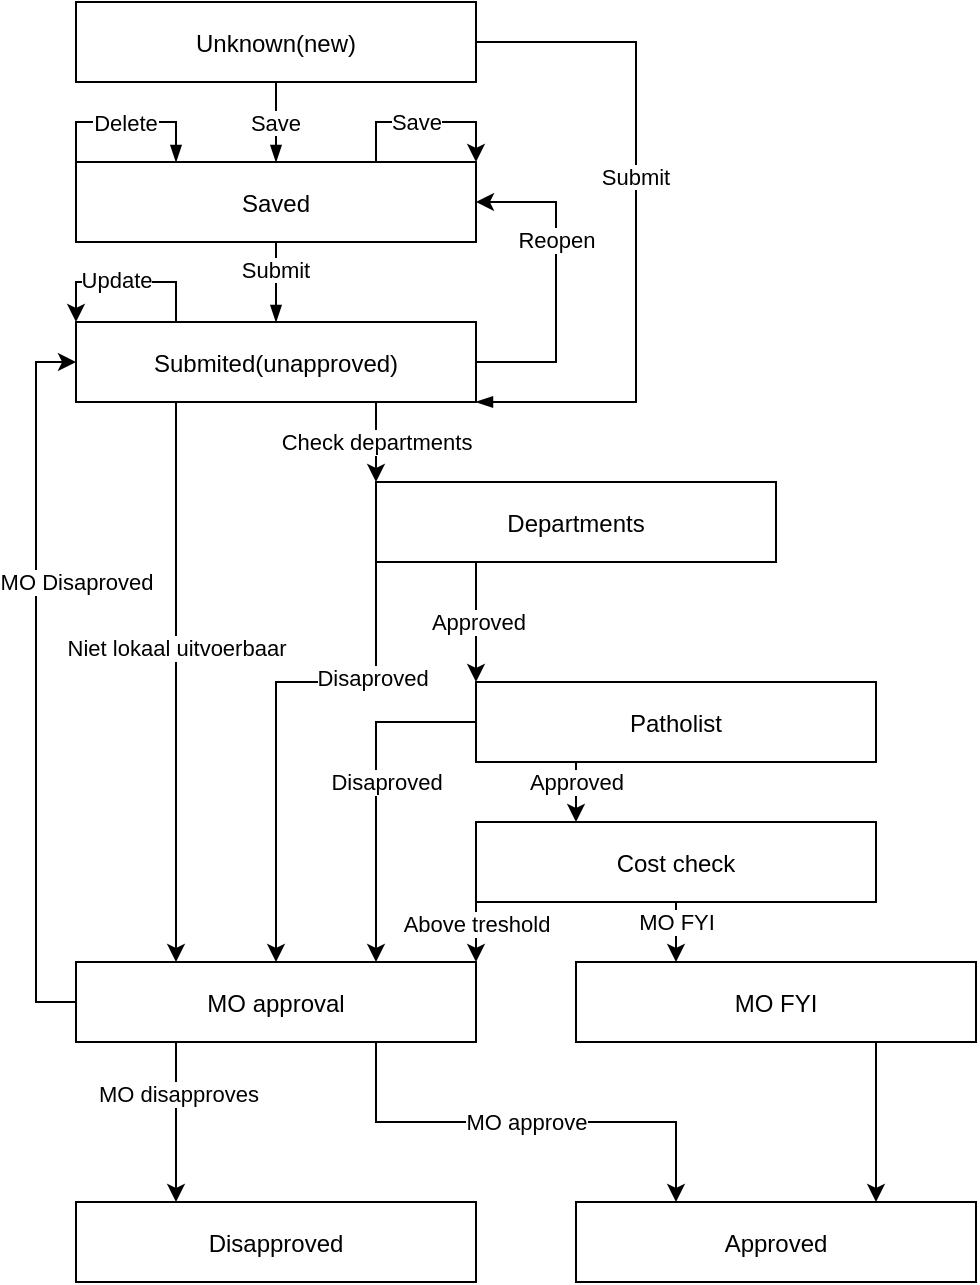 <mxfile version="15.8.6" type="github">
  <diagram id="Nw0SB05jio4s63diTssW" name="Page-1">
    <mxGraphModel dx="595" dy="-258" grid="1" gridSize="10" guides="1" tooltips="1" connect="1" arrows="1" fold="1" page="1" pageScale="1" pageWidth="827" pageHeight="1169" math="0" shadow="0">
      <root>
        <mxCell id="0" />
        <mxCell id="1" parent="0" />
        <UserObject label="%name%" name="Unknown(new)" placeholders="1" id="1sgx2hkNMydAJYxef51p-3">
          <mxCell style="label,whiteSpace=wrap,html=1,sharp=1" parent="1" vertex="1">
            <mxGeometry x="880" y="1200" width="200" height="40" as="geometry" />
          </mxCell>
        </UserObject>
        <UserObject label="%name%" name="Saved" placeholders="1" id="1sgx2hkNMydAJYxef51p-4">
          <mxCell style="label,whiteSpace=wrap,html=1,sharp=1" parent="1" vertex="1">
            <mxGeometry x="880" y="1280" width="200" height="40" as="geometry" />
          </mxCell>
        </UserObject>
        <mxCell id="WRmlwqDBgVV-nfrYZvzv-9" style="edgeStyle=orthogonalEdgeStyle;rounded=0;orthogonalLoop=1;jettySize=auto;html=1;exitX=1;exitY=0.5;exitDx=0;exitDy=0;entryX=1;entryY=0.5;entryDx=0;entryDy=0;" parent="1" source="1sgx2hkNMydAJYxef51p-5" target="1sgx2hkNMydAJYxef51p-4" edge="1">
          <mxGeometry relative="1" as="geometry">
            <mxPoint x="1080.286" y="1320" as="targetPoint" />
            <Array as="points">
              <mxPoint x="1120" y="1380" />
              <mxPoint x="1120" y="1300" />
            </Array>
          </mxGeometry>
        </mxCell>
        <mxCell id="WRmlwqDBgVV-nfrYZvzv-10" value="Reopen" style="edgeLabel;html=1;align=center;verticalAlign=middle;resizable=0;points=[];" parent="WRmlwqDBgVV-nfrYZvzv-9" vertex="1" connectable="0">
          <mxGeometry x="0.268" relative="1" as="geometry">
            <mxPoint as="offset" />
          </mxGeometry>
        </mxCell>
        <mxCell id="WRmlwqDBgVV-nfrYZvzv-12" style="edgeStyle=orthogonalEdgeStyle;rounded=0;orthogonalLoop=1;jettySize=auto;html=1;exitX=0.25;exitY=1;exitDx=0;exitDy=0;entryX=0.25;entryY=0;entryDx=0;entryDy=0;" parent="1" source="1sgx2hkNMydAJYxef51p-5" target="WRmlwqDBgVV-nfrYZvzv-11" edge="1">
          <mxGeometry relative="1" as="geometry" />
        </mxCell>
        <mxCell id="WRmlwqDBgVV-nfrYZvzv-13" value="Niet lokaal uitvoerbaar" style="edgeLabel;html=1;align=center;verticalAlign=middle;resizable=0;points=[];" parent="WRmlwqDBgVV-nfrYZvzv-12" vertex="1" connectable="0">
          <mxGeometry x="-0.124" relative="1" as="geometry">
            <mxPoint as="offset" />
          </mxGeometry>
        </mxCell>
        <mxCell id="WRmlwqDBgVV-nfrYZvzv-16" style="edgeStyle=orthogonalEdgeStyle;rounded=0;orthogonalLoop=1;jettySize=auto;html=1;exitX=0.75;exitY=1;exitDx=0;exitDy=0;entryX=0;entryY=0;entryDx=0;entryDy=0;" parent="1" source="1sgx2hkNMydAJYxef51p-5" target="WRmlwqDBgVV-nfrYZvzv-15" edge="1">
          <mxGeometry relative="1" as="geometry" />
        </mxCell>
        <mxCell id="WRmlwqDBgVV-nfrYZvzv-17" value="Check departments" style="edgeLabel;html=1;align=center;verticalAlign=middle;resizable=0;points=[];" parent="WRmlwqDBgVV-nfrYZvzv-16" vertex="1" connectable="0">
          <mxGeometry x="0.321" y="-1" relative="1" as="geometry">
            <mxPoint x="1" y="-6.4" as="offset" />
          </mxGeometry>
        </mxCell>
        <UserObject label="%name%" name="Submited(unapproved)" placeholders="1" id="1sgx2hkNMydAJYxef51p-5">
          <mxCell style="label,whiteSpace=wrap,html=1,sharp=1" parent="1" vertex="1">
            <mxGeometry x="880" y="1360" width="200" height="40" as="geometry" />
          </mxCell>
        </UserObject>
        <mxCell id="1sgx2hkNMydAJYxef51p-18" value="Save" style="edgeStyle=orthogonalEdgeStyle;elbow=vertical;rounded=0;endArrow=blockThin;endFill=1;fontSize=11;entryX=0.5;entryY=0;entryDx=0;entryDy=0;" parent="1" source="1sgx2hkNMydAJYxef51p-3" target="1sgx2hkNMydAJYxef51p-4" edge="1">
          <mxGeometry relative="1" as="geometry">
            <Array as="points" />
          </mxGeometry>
        </mxCell>
        <mxCell id="1sgx2hkNMydAJYxef51p-19" value="Submit" style="edgeStyle=orthogonalEdgeStyle;elbow=vertical;rounded=0;endArrow=blockThin;endFill=1;fontSize=11;entryX=0.5;entryY=0;entryDx=0;entryDy=0;" parent="1" source="1sgx2hkNMydAJYxef51p-4" target="1sgx2hkNMydAJYxef51p-5" edge="1">
          <mxGeometry x="-0.333" relative="1" as="geometry">
            <Array as="points">
              <mxPoint x="980" y="1350" />
              <mxPoint x="980" y="1350" />
            </Array>
            <mxPoint x="1130" y="1397" as="targetPoint" />
            <mxPoint as="offset" />
          </mxGeometry>
        </mxCell>
        <mxCell id="1sgx2hkNMydAJYxef51p-24" value="Delete" style="edgeStyle=orthogonalEdgeStyle;elbow=vertical;rounded=0;endArrow=blockThin;endFill=1;fontSize=11;exitX=0;exitY=0;exitDx=0;exitDy=0;" parent="1" source="1sgx2hkNMydAJYxef51p-4" edge="1">
          <mxGeometry relative="1" as="geometry">
            <mxPoint x="930" y="1280" as="targetPoint" />
            <Array as="points">
              <mxPoint x="930" y="1260" />
            </Array>
          </mxGeometry>
        </mxCell>
        <mxCell id="1sgx2hkNMydAJYxef51p-25" value="Submit" style="edgeStyle=orthogonalEdgeStyle;elbow=vertical;rounded=0;endArrow=blockThin;endFill=1;fontSize=11;entryX=1;entryY=1;entryDx=0;entryDy=0;" parent="1" source="1sgx2hkNMydAJYxef51p-3" target="1sgx2hkNMydAJYxef51p-5" edge="1">
          <mxGeometry x="-0.134" relative="1" as="geometry">
            <Array as="points">
              <mxPoint x="1160" y="1220" />
              <mxPoint x="1160" y="1400" />
            </Array>
            <mxPoint as="offset" />
            <mxPoint x="1180" y="1417" as="targetPoint" />
          </mxGeometry>
        </mxCell>
        <mxCell id="WRmlwqDBgVV-nfrYZvzv-1" style="edgeStyle=orthogonalEdgeStyle;rounded=0;orthogonalLoop=1;jettySize=auto;html=1;exitX=0.75;exitY=0;exitDx=0;exitDy=0;entryX=1;entryY=0;entryDx=0;entryDy=0;" parent="1" source="1sgx2hkNMydAJYxef51p-4" target="1sgx2hkNMydAJYxef51p-4" edge="1">
          <mxGeometry relative="1" as="geometry">
            <Array as="points">
              <mxPoint x="1030" y="1260" />
              <mxPoint x="1080" y="1260" />
            </Array>
          </mxGeometry>
        </mxCell>
        <mxCell id="WRmlwqDBgVV-nfrYZvzv-2" value="Save" style="edgeLabel;html=1;align=center;verticalAlign=middle;resizable=0;points=[];" parent="WRmlwqDBgVV-nfrYZvzv-1" vertex="1" connectable="0">
          <mxGeometry x="-0.185" y="-1" relative="1" as="geometry">
            <mxPoint x="3.33" y="-1" as="offset" />
          </mxGeometry>
        </mxCell>
        <mxCell id="WRmlwqDBgVV-nfrYZvzv-3" style="edgeStyle=orthogonalEdgeStyle;rounded=0;orthogonalLoop=1;jettySize=auto;html=1;exitX=0.25;exitY=0;exitDx=0;exitDy=0;entryX=0;entryY=0;entryDx=0;entryDy=0;" parent="1" source="1sgx2hkNMydAJYxef51p-5" target="1sgx2hkNMydAJYxef51p-5" edge="1">
          <mxGeometry relative="1" as="geometry">
            <Array as="points">
              <mxPoint x="930" y="1340" />
              <mxPoint x="880" y="1340" />
            </Array>
          </mxGeometry>
        </mxCell>
        <mxCell id="WRmlwqDBgVV-nfrYZvzv-4" value="Update" style="edgeLabel;html=1;align=center;verticalAlign=middle;resizable=0;points=[];" parent="WRmlwqDBgVV-nfrYZvzv-3" vertex="1" connectable="0">
          <mxGeometry x="0.127" y="-1" relative="1" as="geometry">
            <mxPoint as="offset" />
          </mxGeometry>
        </mxCell>
        <mxCell id="WRmlwqDBgVV-nfrYZvzv-26" style="edgeStyle=orthogonalEdgeStyle;rounded=0;orthogonalLoop=1;jettySize=auto;html=1;exitX=0;exitY=0.5;exitDx=0;exitDy=0;entryX=0;entryY=0.5;entryDx=0;entryDy=0;" parent="1" source="WRmlwqDBgVV-nfrYZvzv-11" target="1sgx2hkNMydAJYxef51p-5" edge="1">
          <mxGeometry relative="1" as="geometry" />
        </mxCell>
        <mxCell id="WRmlwqDBgVV-nfrYZvzv-27" value="MO Disaproved" style="edgeLabel;html=1;align=center;verticalAlign=middle;resizable=0;points=[];" parent="WRmlwqDBgVV-nfrYZvzv-26" vertex="1" connectable="0">
          <mxGeometry x="0.289" y="4" relative="1" as="geometry">
            <mxPoint x="24" y="2" as="offset" />
          </mxGeometry>
        </mxCell>
        <mxCell id="WRmlwqDBgVV-nfrYZvzv-29" value="MO approve" style="edgeStyle=orthogonalEdgeStyle;rounded=0;orthogonalLoop=1;jettySize=auto;html=1;exitX=0.75;exitY=1;exitDx=0;exitDy=0;entryX=0.25;entryY=0;entryDx=0;entryDy=0;" parent="1" source="WRmlwqDBgVV-nfrYZvzv-11" target="WRmlwqDBgVV-nfrYZvzv-28" edge="1">
          <mxGeometry relative="1" as="geometry">
            <Array as="points">
              <mxPoint x="1030" y="1760" />
              <mxPoint x="1180" y="1760" />
            </Array>
          </mxGeometry>
        </mxCell>
        <UserObject label="%name%" name="MO approval" placeholders="1" id="WRmlwqDBgVV-nfrYZvzv-11">
          <mxCell style="label,whiteSpace=wrap,html=1,sharp=1" parent="1" vertex="1">
            <mxGeometry x="880" y="1680" width="200" height="40" as="geometry" />
          </mxCell>
        </UserObject>
        <mxCell id="WRmlwqDBgVV-nfrYZvzv-18" style="edgeStyle=orthogonalEdgeStyle;rounded=0;orthogonalLoop=1;jettySize=auto;html=1;exitX=0;exitY=1;exitDx=0;exitDy=0;entryX=0.5;entryY=0;entryDx=0;entryDy=0;" parent="1" source="WRmlwqDBgVV-nfrYZvzv-15" target="WRmlwqDBgVV-nfrYZvzv-11" edge="1">
          <mxGeometry relative="1" as="geometry">
            <Array as="points">
              <mxPoint x="1030" y="1540" />
              <mxPoint x="980" y="1540" />
            </Array>
          </mxGeometry>
        </mxCell>
        <mxCell id="WRmlwqDBgVV-nfrYZvzv-19" value="Disaproved" style="edgeLabel;html=1;align=center;verticalAlign=middle;resizable=0;points=[];" parent="WRmlwqDBgVV-nfrYZvzv-18" vertex="1" connectable="0">
          <mxGeometry x="-0.54" y="-2" relative="1" as="geometry">
            <mxPoint as="offset" />
          </mxGeometry>
        </mxCell>
        <mxCell id="WRmlwqDBgVV-nfrYZvzv-21" value="Approved" style="edgeStyle=orthogonalEdgeStyle;rounded=0;orthogonalLoop=1;jettySize=auto;html=1;exitX=0.25;exitY=1;exitDx=0;exitDy=0;" parent="1" source="WRmlwqDBgVV-nfrYZvzv-15" edge="1">
          <mxGeometry relative="1" as="geometry">
            <mxPoint x="1080" y="1540" as="targetPoint" />
          </mxGeometry>
        </mxCell>
        <UserObject label="%name%" name="Departments" placeholders="1" id="WRmlwqDBgVV-nfrYZvzv-15">
          <mxCell style="label,whiteSpace=wrap,html=1,sharp=1" parent="1" vertex="1">
            <mxGeometry x="1030" y="1440" width="200" height="40" as="geometry" />
          </mxCell>
        </UserObject>
        <mxCell id="WRmlwqDBgVV-nfrYZvzv-22" style="edgeStyle=orthogonalEdgeStyle;rounded=0;orthogonalLoop=1;jettySize=auto;html=1;exitX=0;exitY=1;exitDx=0;exitDy=0;entryX=1;entryY=0;entryDx=0;entryDy=0;" parent="1" source="WRmlwqDBgVV-nfrYZvzv-20" target="WRmlwqDBgVV-nfrYZvzv-11" edge="1">
          <mxGeometry relative="1" as="geometry" />
        </mxCell>
        <mxCell id="WRmlwqDBgVV-nfrYZvzv-23" value="Above treshold" style="edgeLabel;html=1;align=center;verticalAlign=middle;resizable=0;points=[];" parent="WRmlwqDBgVV-nfrYZvzv-22" vertex="1" connectable="0">
          <mxGeometry x="-0.367" relative="1" as="geometry">
            <mxPoint y="1" as="offset" />
          </mxGeometry>
        </mxCell>
        <mxCell id="WRmlwqDBgVV-nfrYZvzv-25" style="edgeStyle=orthogonalEdgeStyle;rounded=0;orthogonalLoop=1;jettySize=auto;html=1;exitX=0.5;exitY=1;exitDx=0;exitDy=0;entryX=0.25;entryY=0;entryDx=0;entryDy=0;" parent="1" source="WRmlwqDBgVV-nfrYZvzv-20" target="WRmlwqDBgVV-nfrYZvzv-24" edge="1">
          <mxGeometry relative="1" as="geometry">
            <Array as="points" />
          </mxGeometry>
        </mxCell>
        <mxCell id="WRmlwqDBgVV-nfrYZvzv-32" value="MO FYI" style="edgeLabel;html=1;align=center;verticalAlign=middle;resizable=0;points=[];" parent="WRmlwqDBgVV-nfrYZvzv-25" vertex="1" connectable="0">
          <mxGeometry x="-0.322" relative="1" as="geometry">
            <mxPoint as="offset" />
          </mxGeometry>
        </mxCell>
        <UserObject label="%name%" name="Cost check" placeholders="1" id="WRmlwqDBgVV-nfrYZvzv-20">
          <mxCell style="label,whiteSpace=wrap,html=1,sharp=1" parent="1" vertex="1">
            <mxGeometry x="1080" y="1610" width="200" height="40" as="geometry" />
          </mxCell>
        </UserObject>
        <mxCell id="WRmlwqDBgVV-nfrYZvzv-30" style="edgeStyle=orthogonalEdgeStyle;rounded=0;orthogonalLoop=1;jettySize=auto;html=1;exitX=0.25;exitY=1;exitDx=0;exitDy=0;entryX=0.25;entryY=0;entryDx=0;entryDy=0;" parent="1" source="WRmlwqDBgVV-nfrYZvzv-11" target="RL9e5rWNt_fQnJ6fBM32-2" edge="1">
          <mxGeometry relative="1" as="geometry">
            <Array as="points">
              <mxPoint x="930" y="1800" />
            </Array>
          </mxGeometry>
        </mxCell>
        <mxCell id="WRmlwqDBgVV-nfrYZvzv-31" value="MO disapproves" style="edgeLabel;html=1;align=center;verticalAlign=middle;resizable=0;points=[];" parent="WRmlwqDBgVV-nfrYZvzv-30" vertex="1" connectable="0">
          <mxGeometry x="-0.35" y="1" relative="1" as="geometry">
            <mxPoint as="offset" />
          </mxGeometry>
        </mxCell>
        <mxCell id="RL9e5rWNt_fQnJ6fBM32-1" style="edgeStyle=orthogonalEdgeStyle;rounded=0;orthogonalLoop=1;jettySize=auto;html=1;exitX=0.75;exitY=1;exitDx=0;exitDy=0;entryX=0.75;entryY=0;entryDx=0;entryDy=0;" edge="1" parent="1" source="WRmlwqDBgVV-nfrYZvzv-24" target="WRmlwqDBgVV-nfrYZvzv-28">
          <mxGeometry relative="1" as="geometry" />
        </mxCell>
        <UserObject label="%name%" name="MO FYI" placeholders="1" id="WRmlwqDBgVV-nfrYZvzv-24">
          <mxCell style="label,whiteSpace=wrap,html=1,sharp=1" parent="1" vertex="1">
            <mxGeometry x="1130" y="1680" width="200" height="40" as="geometry" />
          </mxCell>
        </UserObject>
        <UserObject label="%name%" name="Approved" placeholders="1" id="WRmlwqDBgVV-nfrYZvzv-28">
          <mxCell style="label,whiteSpace=wrap,html=1,sharp=1" parent="1" vertex="1">
            <mxGeometry x="1130" y="1800" width="200" height="40" as="geometry" />
          </mxCell>
        </UserObject>
        <UserObject label="%name%" name="Disapproved" placeholders="1" id="RL9e5rWNt_fQnJ6fBM32-2">
          <mxCell style="label,whiteSpace=wrap,html=1,sharp=1" vertex="1" parent="1">
            <mxGeometry x="880" y="1800" width="200" height="40" as="geometry" />
          </mxCell>
        </UserObject>
        <mxCell id="RL9e5rWNt_fQnJ6fBM32-4" style="edgeStyle=orthogonalEdgeStyle;rounded=0;orthogonalLoop=1;jettySize=auto;html=1;exitX=0.25;exitY=1;exitDx=0;exitDy=0;entryX=0.25;entryY=0;entryDx=0;entryDy=0;" edge="1" parent="1" source="RL9e5rWNt_fQnJ6fBM32-3" target="WRmlwqDBgVV-nfrYZvzv-20">
          <mxGeometry relative="1" as="geometry" />
        </mxCell>
        <mxCell id="RL9e5rWNt_fQnJ6fBM32-5" value="Approved" style="edgeLabel;html=1;align=center;verticalAlign=middle;resizable=0;points=[];" vertex="1" connectable="0" parent="RL9e5rWNt_fQnJ6fBM32-4">
          <mxGeometry x="-0.317" relative="1" as="geometry">
            <mxPoint as="offset" />
          </mxGeometry>
        </mxCell>
        <mxCell id="RL9e5rWNt_fQnJ6fBM32-6" style="edgeStyle=orthogonalEdgeStyle;rounded=0;orthogonalLoop=1;jettySize=auto;html=1;exitX=0;exitY=0.5;exitDx=0;exitDy=0;entryX=0.75;entryY=0;entryDx=0;entryDy=0;" edge="1" parent="1" source="RL9e5rWNt_fQnJ6fBM32-3" target="WRmlwqDBgVV-nfrYZvzv-11">
          <mxGeometry relative="1" as="geometry" />
        </mxCell>
        <mxCell id="RL9e5rWNt_fQnJ6fBM32-7" value="Disaproved" style="edgeLabel;html=1;align=center;verticalAlign=middle;resizable=0;points=[];" vertex="1" connectable="0" parent="RL9e5rWNt_fQnJ6fBM32-6">
          <mxGeometry x="-0.472" relative="1" as="geometry">
            <mxPoint y="30" as="offset" />
          </mxGeometry>
        </mxCell>
        <UserObject label="%name%" name="Patholist" placeholders="1" id="RL9e5rWNt_fQnJ6fBM32-3">
          <mxCell style="label,whiteSpace=wrap,html=1,sharp=1" vertex="1" parent="1">
            <mxGeometry x="1080" y="1540" width="200" height="40" as="geometry" />
          </mxCell>
        </UserObject>
      </root>
    </mxGraphModel>
  </diagram>
</mxfile>
